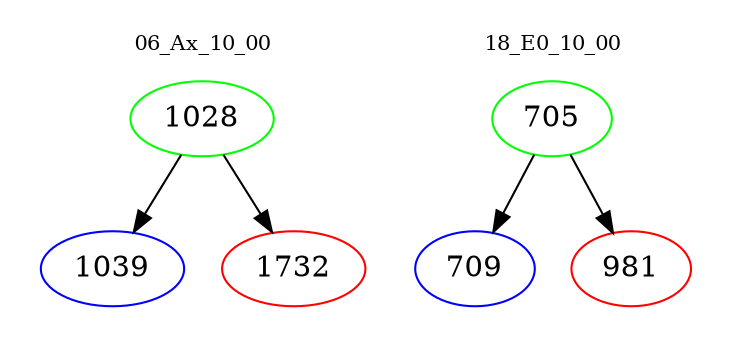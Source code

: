 digraph{
subgraph cluster_0 {
color = white
label = "06_Ax_10_00";
fontsize=10;
T0_1028 [label="1028", color="green"]
T0_1028 -> T0_1039 [color="black"]
T0_1039 [label="1039", color="blue"]
T0_1028 -> T0_1732 [color="black"]
T0_1732 [label="1732", color="red"]
}
subgraph cluster_1 {
color = white
label = "18_E0_10_00";
fontsize=10;
T1_705 [label="705", color="green"]
T1_705 -> T1_709 [color="black"]
T1_709 [label="709", color="blue"]
T1_705 -> T1_981 [color="black"]
T1_981 [label="981", color="red"]
}
}
